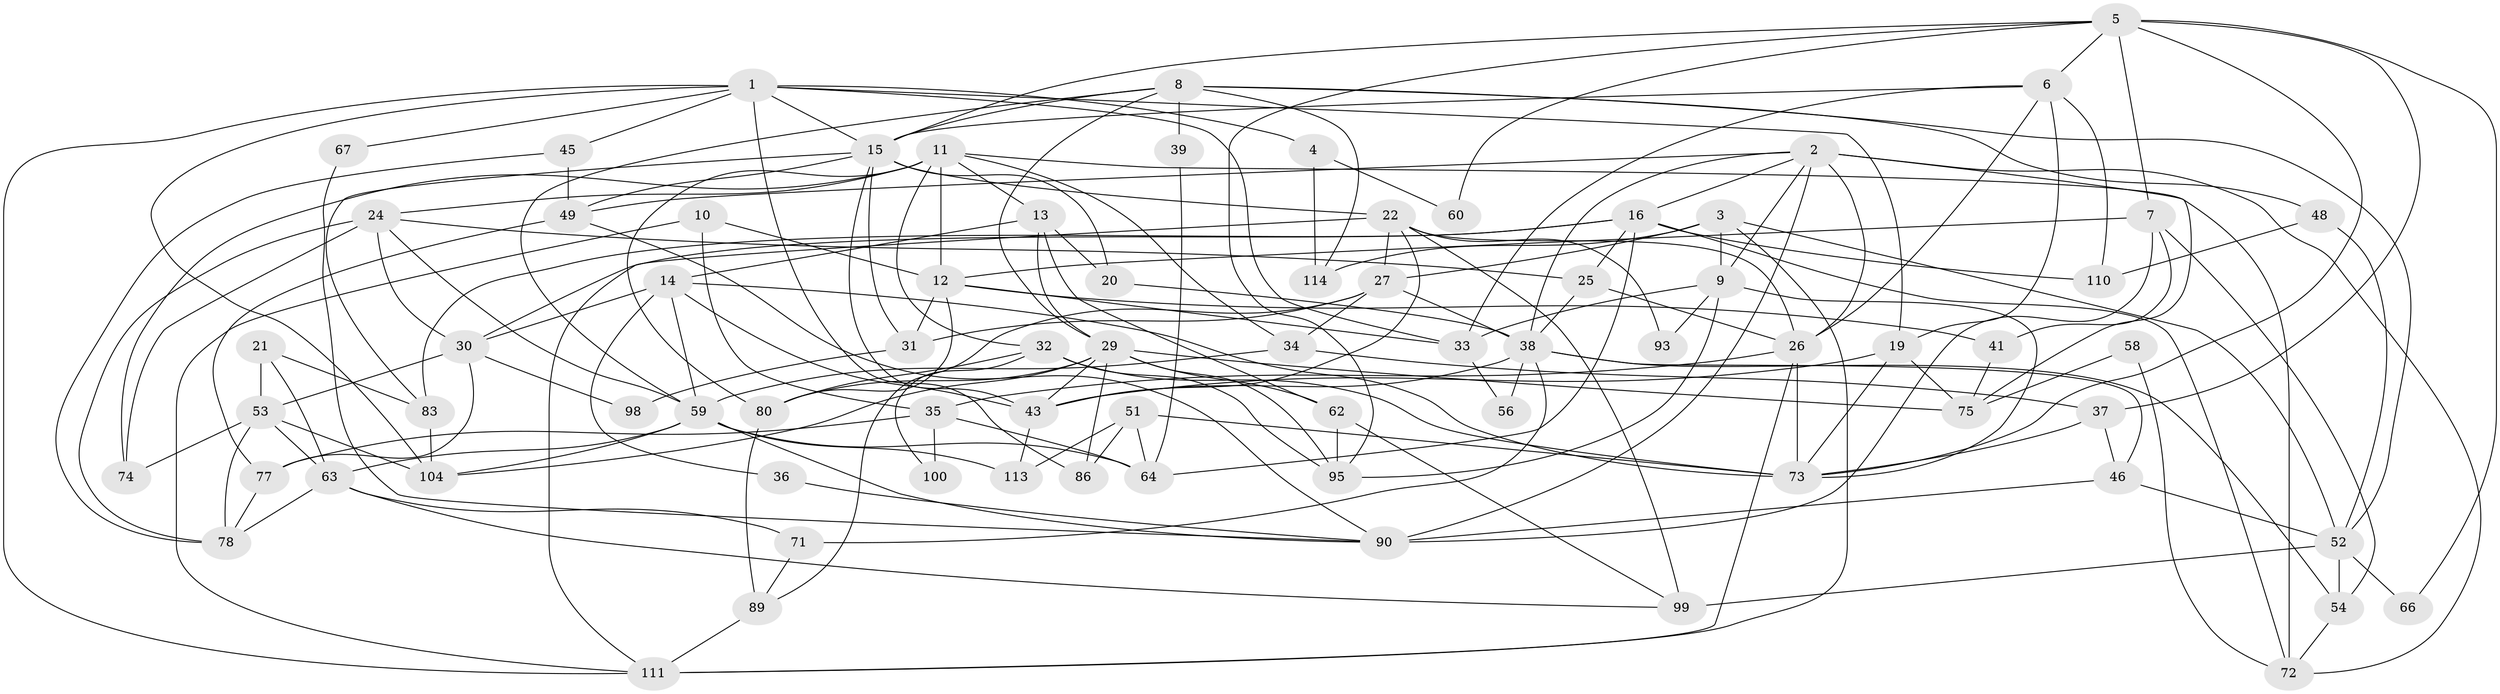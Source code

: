 // original degree distribution, {5: 0.2807017543859649, 3: 0.22807017543859648, 6: 0.07894736842105263, 4: 0.22807017543859648, 2: 0.15789473684210525, 9: 0.008771929824561403, 7: 0.008771929824561403, 8: 0.008771929824561403}
// Generated by graph-tools (version 1.1) at 2025/41/03/06/25 10:41:59]
// undirected, 76 vertices, 185 edges
graph export_dot {
graph [start="1"]
  node [color=gray90,style=filled];
  1 [super="+23"];
  2 [super="+42"];
  3 [super="+44"];
  4;
  5 [super="+28"];
  6;
  7 [super="+69"];
  8 [super="+50"];
  9 [super="+17"];
  10;
  11 [super="+18"];
  12 [super="+102"];
  13;
  14 [super="+88"];
  15 [super="+61"];
  16 [super="+57"];
  19;
  20 [super="+106"];
  21;
  22 [super="+81"];
  24 [super="+82"];
  25;
  26 [super="+79"];
  27 [super="+94"];
  29 [super="+40"];
  30 [super="+76"];
  31;
  32 [super="+112"];
  33;
  34;
  35 [super="+47"];
  36;
  37 [super="+55"];
  38 [super="+108"];
  39;
  41;
  43 [super="+96"];
  45;
  46;
  48;
  49;
  51;
  52 [super="+101"];
  53 [super="+91"];
  54;
  56;
  58;
  59 [super="+107"];
  60;
  62 [super="+70"];
  63 [super="+68"];
  64 [super="+65"];
  66;
  67;
  71;
  72 [super="+109"];
  73 [super="+103"];
  74;
  75 [super="+92"];
  77 [super="+84"];
  78 [super="+87"];
  80;
  83 [super="+85"];
  86;
  89;
  90 [super="+97"];
  93;
  95;
  98;
  99 [super="+105"];
  100;
  104;
  110;
  111;
  113;
  114;
  1 -- 33;
  1 -- 111;
  1 -- 45;
  1 -- 67;
  1 -- 19;
  1 -- 4;
  1 -- 86;
  1 -- 104;
  1 -- 15;
  2 -- 38;
  2 -- 26;
  2 -- 49;
  2 -- 90;
  2 -- 16;
  2 -- 72;
  2 -- 9;
  2 -- 75;
  3 -- 114;
  3 -- 9;
  3 -- 52;
  3 -- 111;
  3 -- 27;
  4 -- 114;
  4 -- 60;
  5 -- 6;
  5 -- 95;
  5 -- 66;
  5 -- 7;
  5 -- 60;
  5 -- 15;
  5 -- 73;
  5 -- 37;
  6 -- 26;
  6 -- 19;
  6 -- 33;
  6 -- 110;
  6 -- 15;
  7 -- 12;
  7 -- 41;
  7 -- 90 [weight=2];
  7 -- 54;
  8 -- 15;
  8 -- 39;
  8 -- 48;
  8 -- 114;
  8 -- 52;
  8 -- 29;
  8 -- 59;
  9 -- 33;
  9 -- 93;
  9 -- 95;
  9 -- 73;
  10 -- 111;
  10 -- 12;
  10 -- 35;
  11 -- 80;
  11 -- 12;
  11 -- 72;
  11 -- 24;
  11 -- 34;
  11 -- 74;
  11 -- 13;
  11 -- 32;
  12 -- 31;
  12 -- 80;
  12 -- 33;
  12 -- 41;
  13 -- 29;
  13 -- 62;
  13 -- 14;
  13 -- 20;
  14 -- 73;
  14 -- 59;
  14 -- 36;
  14 -- 30;
  14 -- 43;
  15 -- 31;
  15 -- 83;
  15 -- 49;
  15 -- 20 [weight=2];
  15 -- 22;
  15 -- 43;
  16 -- 110;
  16 -- 30;
  16 -- 83;
  16 -- 72;
  16 -- 25;
  16 -- 64;
  19 -- 43;
  19 -- 73;
  19 -- 75;
  20 -- 38;
  21 -- 53;
  21 -- 83;
  21 -- 63;
  22 -- 26;
  22 -- 111;
  22 -- 99;
  22 -- 93;
  22 -- 43;
  22 -- 27;
  24 -- 30;
  24 -- 25;
  24 -- 74;
  24 -- 78;
  24 -- 59;
  25 -- 26;
  25 -- 38;
  26 -- 111;
  26 -- 35;
  26 -- 73;
  27 -- 89;
  27 -- 38;
  27 -- 31;
  27 -- 34;
  29 -- 104;
  29 -- 95;
  29 -- 62;
  29 -- 80;
  29 -- 86;
  29 -- 43;
  29 -- 75 [weight=2];
  30 -- 77;
  30 -- 98;
  30 -- 53;
  31 -- 98;
  32 -- 95;
  32 -- 80;
  32 -- 73;
  32 -- 100;
  33 -- 56;
  34 -- 59;
  34 -- 37;
  35 -- 100;
  35 -- 77;
  35 -- 64;
  36 -- 90;
  37 -- 73;
  37 -- 46;
  38 -- 46;
  38 -- 54;
  38 -- 71;
  38 -- 56;
  38 -- 43;
  39 -- 64;
  41 -- 75;
  43 -- 113;
  45 -- 49;
  45 -- 78;
  46 -- 90;
  46 -- 52;
  48 -- 52;
  48 -- 110;
  49 -- 77;
  49 -- 90;
  51 -- 86;
  51 -- 113;
  51 -- 64;
  51 -- 73;
  52 -- 99 [weight=2];
  52 -- 66;
  52 -- 54;
  53 -- 104;
  53 -- 78;
  53 -- 74;
  53 -- 63;
  54 -- 72;
  58 -- 72;
  58 -- 75;
  59 -- 104;
  59 -- 64;
  59 -- 113;
  59 -- 90;
  59 -- 63;
  62 -- 99;
  62 -- 95;
  63 -- 71;
  63 -- 99;
  63 -- 78;
  67 -- 90;
  71 -- 89;
  77 -- 78;
  80 -- 89;
  83 -- 104;
  89 -- 111;
}
